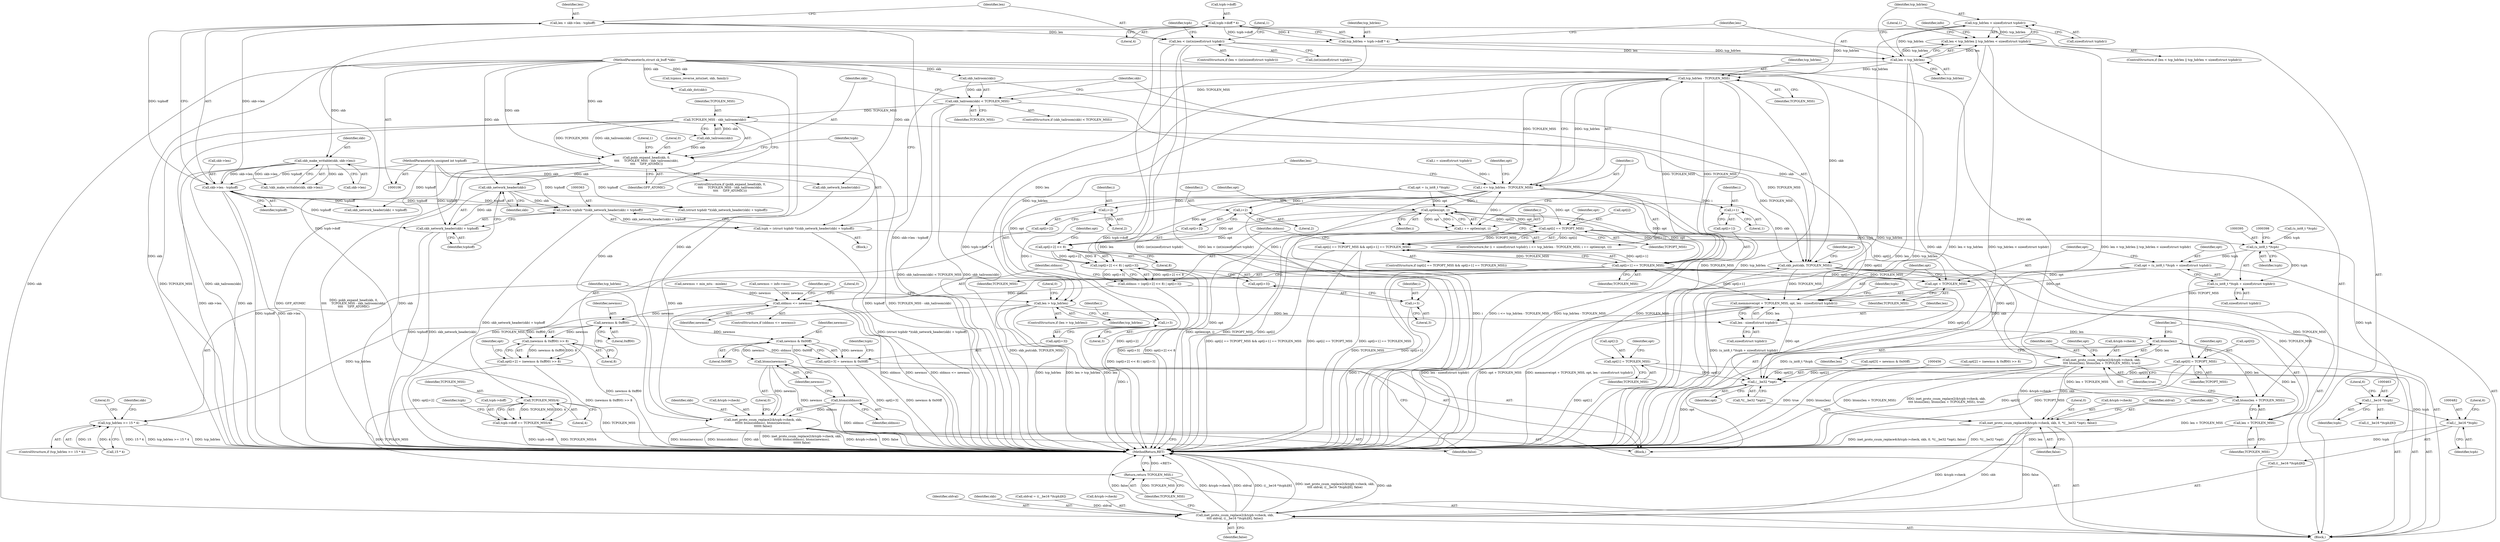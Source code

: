 digraph "0_linux_2638fd0f92d4397884fd991d8f4925cb3f081901@API" {
"1000181" [label="(Call,tcp_hdrlen < sizeof(struct tcphdr))"];
"1000178" [label="(Call,len < tcp_hdrlen)"];
"1000152" [label="(Call,len < (int)sizeof(struct tcphdr))"];
"1000144" [label="(Call,len = skb->len - tcphoff)"];
"1000146" [label="(Call,skb->len - tcphoff)"];
"1000136" [label="(Call,skb_make_writable(skb, skb->len))"];
"1000107" [label="(MethodParameterIn,struct sk_buff *skb)"];
"1000110" [label="(MethodParameterIn,unsigned int tcphoff)"];
"1000169" [label="(Call,tcp_hdrlen = tcph->doff * 4)"];
"1000171" [label="(Call,tcph->doff * 4)"];
"1000177" [label="(Call,len < tcp_hdrlen || tcp_hdrlen < sizeof(struct tcphdr))"];
"1000249" [label="(Call,tcp_hdrlen - TCPOLEN_MSS)"];
"1000247" [label="(Call,i <= tcp_hdrlen - TCPOLEN_MSS)"];
"1000254" [label="(Call,optlen(opt, i))"];
"1000252" [label="(Call,i += optlen(opt, i))"];
"1000260" [label="(Call,opt[i] == TCPOPT_MSS)"];
"1000259" [label="(Call,opt[i] == TCPOPT_MSS && opt[i+1] == TCPOLEN_MSS)"];
"1000399" [label="(Call,memmove(opt + TCPOLEN_MSS, opt, len - sizeof(struct tcphdr)))"];
"1000455" [label="(Call,(__be32 *)opt)"];
"1000400" [label="(Call,opt + TCPOLEN_MSS)"];
"1000421" [label="(Call,opt[0] = TCPOPT_MSS)"];
"1000265" [label="(Call,opt[i+1] == TCPOLEN_MSS)"];
"1000277" [label="(Call,opt[i+2] << 8)"];
"1000276" [label="(Call,(opt[i+2] << 8) | opt[i+3])"];
"1000274" [label="(Call,oldmss = (opt[i+2] << 8) | opt[i+3])"];
"1000290" [label="(Call,oldmss <= newmss)"];
"1000302" [label="(Call,newmss & 0xff00)"];
"1000301" [label="(Call,(newmss & 0xff00) >> 8)"];
"1000295" [label="(Call,opt[i+2] = (newmss & 0xff00) >> 8)"];
"1000312" [label="(Call,newmss & 0x00ff)"];
"1000306" [label="(Call,opt[i+3] = newmss & 0x00ff)"];
"1000323" [label="(Call,htons(newmss))"];
"1000315" [label="(Call,inet_proto_csum_replace2(&tcph->check, skb,\n\t\t\t\t\t\t htons(oldmss), htons(newmss),\n\t\t\t\t\t\t false))"];
"1000321" [label="(Call,htons(oldmss))"];
"1000268" [label="(Call,i+1)"];
"1000280" [label="(Call,i+2)"];
"1000286" [label="(Call,i+3)"];
"1000298" [label="(Call,i+2)"];
"1000309" [label="(Call,i+3)"];
"1000329" [label="(Call,len > tcp_hdrlen)"];
"1000335" [label="(Call,tcp_hdrlen >= 15 * 4)"];
"1000404" [label="(Call,len - sizeof(struct tcphdr))"];
"1000414" [label="(Call,htons(len))"];
"1000408" [label="(Call,inet_proto_csum_replace2(&tcph->check, skb,\n\t\t\t\t htons(len), htons(len + TCPOLEN_MSS), true))"];
"1000447" [label="(Call,inet_proto_csum_replace4(&tcph->check, skb, 0, *((__be32 *)opt), false))"];
"1000473" [label="(Call,inet_proto_csum_replace2(&tcph->check, skb,\n\t\t\t\t oldval, ((__be16 *)tcph)[6], false))"];
"1000416" [label="(Call,htons(len + TCPOLEN_MSS))"];
"1000417" [label="(Call,len + TCPOLEN_MSS)"];
"1000343" [label="(Call,skb_tailroom(skb) < TCPOLEN_MSS)"];
"1000352" [label="(Call,TCPOLEN_MSS - skb_tailroom(skb))"];
"1000349" [label="(Call,pskb_expand_head(skb, 0,\n\t\t\t\t     TCPOLEN_MSS - skb_tailroom(skb),\n\t\t\t\t     GFP_ATOMIC))"];
"1000365" [label="(Call,skb_network_header(skb))"];
"1000362" [label="(Call,(struct tcphdr *)(skb_network_header(skb) + tcphoff))"];
"1000360" [label="(Call,tcph = (struct tcphdr *)(skb_network_header(skb) + tcphoff))"];
"1000394" [label="(Call,(u_int8_t *)tcph)"];
"1000391" [label="(Call,opt = (u_int8_t *)tcph + sizeof(struct tcphdr))"];
"1000393" [label="(Call,(u_int8_t *)tcph + sizeof(struct tcphdr))"];
"1000462" [label="(Call,(__be16 *)tcph)"];
"1000481" [label="(Call,(__be16 *)tcph)"];
"1000364" [label="(Call,skb_network_header(skb) + tcphoff)"];
"1000368" [label="(Call,skb_put(skb, TCPOLEN_MSS))"];
"1000426" [label="(Call,opt[1] = TCPOLEN_MSS)"];
"1000470" [label="(Call,TCPOLEN_MSS/4)"];
"1000466" [label="(Call,tcph->doff += TCPOLEN_MSS/4)"];
"1000486" [label="(Return,return TCPOLEN_MSS;)"];
"1000249" [label="(Call,tcp_hdrlen - TCPOLEN_MSS)"];
"1000365" [label="(Call,skb_network_header(skb))"];
"1000265" [label="(Call,opt[i+1] == TCPOLEN_MSS)"];
"1000274" [label="(Call,oldmss = (opt[i+2] << 8) | opt[i+3])"];
"1000453" [label="(Literal,0)"];
"1000391" [label="(Call,opt = (u_int8_t *)tcph + sizeof(struct tcphdr))"];
"1000401" [label="(Identifier,opt)"];
"1000308" [label="(Identifier,opt)"];
"1000243" [label="(Call,i = sizeof(struct tcphdr))"];
"1000464" [label="(Identifier,tcph)"];
"1000288" [label="(Literal,3)"];
"1000298" [label="(Call,i+2)"];
"1000402" [label="(Identifier,TCPOLEN_MSS)"];
"1000286" [label="(Call,i+3)"];
"1000180" [label="(Identifier,tcp_hdrlen)"];
"1000295" [label="(Call,opt[i+2] = (newmss & 0xff00) >> 8)"];
"1000362" [label="(Call,(struct tcphdr *)(skb_network_header(skb) + tcphoff))"];
"1000191" [label="(Identifier,info)"];
"1000304" [label="(Literal,0xff00)"];
"1000254" [label="(Call,optlen(opt, i))"];
"1000487" [label="(Identifier,TCPOLEN_MSS)"];
"1000137" [label="(Identifier,skb)"];
"1000176" [label="(ControlStructure,if (len < tcp_hdrlen || tcp_hdrlen < sizeof(struct tcphdr)))"];
"1000187" [label="(Literal,1)"];
"1000345" [label="(Identifier,skb)"];
"1000485" [label="(Identifier,false)"];
"1000470" [label="(Call,TCPOLEN_MSS/4)"];
"1000175" [label="(Literal,4)"];
"1000352" [label="(Call,TCPOLEN_MSS - skb_tailroom(skb))"];
"1000313" [label="(Identifier,newmss)"];
"1000336" [label="(Identifier,tcp_hdrlen)"];
"1000415" [label="(Identifier,len)"];
"1000360" [label="(Call,tcph = (struct tcphdr *)(skb_network_header(skb) + tcphoff))"];
"1000403" [label="(Identifier,opt)"];
"1000271" [label="(Identifier,TCPOLEN_MSS)"];
"1000330" [label="(Identifier,len)"];
"1000154" [label="(Call,(int)sizeof(struct tcphdr))"];
"1000162" [label="(Identifier,tcph)"];
"1000309" [label="(Call,i+3)"];
"1000314" [label="(Literal,0x00ff)"];
"1000153" [label="(Identifier,len)"];
"1000290" [label="(Call,oldmss <= newmss)"];
"1000285" [label="(Identifier,opt)"];
"1000361" [label="(Identifier,tcph)"];
"1000433" [label="(Identifier,opt)"];
"1000226" [label="(Call,newmss = min_mtu - minlen)"];
"1000307" [label="(Call,opt[i+3])"];
"1000466" [label="(Call,tcph->doff += TCPOLEN_MSS/4)"];
"1000418" [label="(Identifier,len)"];
"1000479" [label="(Identifier,oldval)"];
"1000277" [label="(Call,opt[i+2] << 8)"];
"1000455" [label="(Call,(__be32 *)opt)"];
"1000454" [label="(Call,*((__be32 *)opt))"];
"1000182" [label="(Identifier,tcp_hdrlen)"];
"1000302" [label="(Call,newmss & 0xff00)"];
"1000179" [label="(Identifier,len)"];
"1000405" [label="(Identifier,len)"];
"1000359" [label="(Literal,1)"];
"1000421" [label="(Call,opt[0] = TCPOPT_MSS)"];
"1000461" [label="(Call,((__be16 *)tcph)[6])"];
"1000232" [label="(Call,newmss = info->mss)"];
"1000136" [label="(Call,skb_make_writable(skb, skb->len))"];
"1000478" [label="(Identifier,skb)"];
"1000297" [label="(Identifier,opt)"];
"1000356" [label="(Identifier,GFP_ATOMIC)"];
"1000144" [label="(Call,len = skb->len - tcphoff)"];
"1000266" [label="(Call,opt[i+1])"];
"1000275" [label="(Identifier,oldmss)"];
"1000212" [label="(Call,skb_dst(skb))"];
"1000354" [label="(Call,skb_tailroom(skb))"];
"1000256" [label="(Identifier,i)"];
"1000253" [label="(Identifier,i)"];
"1000311" [label="(Literal,3)"];
"1000178" [label="(Call,len < tcp_hdrlen)"];
"1000413" [label="(Identifier,skb)"];
"1000255" [label="(Identifier,opt)"];
"1000422" [label="(Call,opt[0])"];
"1000323" [label="(Call,htons(newmss))"];
"1000428" [label="(Identifier,opt)"];
"1000346" [label="(Identifier,TCPOLEN_MSS)"];
"1000147" [label="(Call,skb->len)"];
"1000322" [label="(Identifier,oldmss)"];
"1000483" [label="(Identifier,tcph)"];
"1000150" [label="(Identifier,tcphoff)"];
"1000459" [label="(Call,oldval = ((__be16 *)tcph)[6])"];
"1000370" [label="(Identifier,TCPOLEN_MSS)"];
"1000112" [label="(Block,)"];
"1000349" [label="(Call,pskb_expand_head(skb, 0,\n\t\t\t\t     TCPOLEN_MSS - skb_tailroom(skb),\n\t\t\t\t     GFP_ATOMIC))"];
"1000366" [label="(Identifier,skb)"];
"1000165" [label="(Call,skb_network_header(skb) + tcphoff)"];
"1000172" [label="(Call,tcph->doff)"];
"1000259" [label="(Call,opt[i] == TCPOPT_MSS && opt[i+1] == TCPOLEN_MSS)"];
"1000481" [label="(Call,(__be16 *)tcph)"];
"1000344" [label="(Call,skb_tailroom(skb))"];
"1000353" [label="(Identifier,TCPOLEN_MSS)"];
"1000280" [label="(Call,i+2)"];
"1000329" [label="(Call,len > tcp_hdrlen)"];
"1000351" [label="(Literal,0)"];
"1000393" [label="(Call,(u_int8_t *)tcph + sizeof(struct tcphdr))"];
"1000169" [label="(Call,tcp_hdrlen = tcph->doff * 4)"];
"1000160" [label="(Literal,1)"];
"1000430" [label="(Identifier,TCPOLEN_MSS)"];
"1000474" [label="(Call,&tcph->check)"];
"1000448" [label="(Call,&tcph->check)"];
"1000292" [label="(Identifier,newmss)"];
"1000488" [label="(MethodReturn,RET)"];
"1000417" [label="(Call,len + TCPOLEN_MSS)"];
"1000324" [label="(Identifier,newmss)"];
"1000268" [label="(Call,i+1)"];
"1000312" [label="(Call,newmss & 0x00ff)"];
"1000368" [label="(Call,skb_put(skb, TCPOLEN_MSS))"];
"1000486" [label="(Return,return TCPOLEN_MSS;)"];
"1000392" [label="(Identifier,opt)"];
"1000151" [label="(ControlStructure,if (len < (int)sizeof(struct tcphdr)))"];
"1000315" [label="(Call,inet_proto_csum_replace2(&tcph->check, skb,\n\t\t\t\t\t\t htons(oldmss), htons(newmss),\n\t\t\t\t\t\t false))"];
"1000237" [label="(Call,opt = (u_int8_t *)tcph)"];
"1000299" [label="(Identifier,i)"];
"1000264" [label="(Identifier,TCPOPT_MSS)"];
"1000110" [label="(MethodParameterIn,unsigned int tcphoff)"];
"1000425" [label="(Identifier,TCPOPT_MSS)"];
"1000166" [label="(Call,skb_network_header(skb))"];
"1000325" [label="(Identifier,false)"];
"1000270" [label="(Literal,1)"];
"1000426" [label="(Call,opt[1] = TCPOLEN_MSS)"];
"1000396" [label="(Identifier,tcph)"];
"1000276" [label="(Call,(opt[i+2] << 8) | opt[i+3])"];
"1000431" [label="(Call,opt[2] = (newmss & 0xff00) >> 8)"];
"1000300" [label="(Literal,2)"];
"1000328" [label="(ControlStructure,if (len > tcp_hdrlen))"];
"1000411" [label="(Identifier,tcph)"];
"1000408" [label="(Call,inet_proto_csum_replace2(&tcph->check, skb,\n\t\t\t\t htons(len), htons(len + TCPOLEN_MSS), true))"];
"1000342" [label="(ControlStructure,if (skb_tailroom(skb) < TCPOLEN_MSS))"];
"1000320" [label="(Identifier,skb)"];
"1000457" [label="(Identifier,opt)"];
"1000419" [label="(Identifier,TCPOLEN_MSS)"];
"1000406" [label="(Call,sizeof(struct tcphdr))"];
"1000272" [label="(Block,)"];
"1000294" [label="(Literal,0)"];
"1000400" [label="(Call,opt + TCPOLEN_MSS)"];
"1000335" [label="(Call,tcp_hdrlen >= 15 * 4)"];
"1000239" [label="(Call,(u_int8_t *)tcph)"];
"1000183" [label="(Call,sizeof(struct tcphdr))"];
"1000310" [label="(Identifier,i)"];
"1000348" [label="(ControlStructure,if (pskb_expand_head(skb, 0,\n\t\t\t\t     TCPOLEN_MSS - skb_tailroom(skb),\n\t\t\t\t     GFP_ATOMIC)))"];
"1000334" [label="(ControlStructure,if (tcp_hdrlen >= 15 * 4))"];
"1000107" [label="(MethodParameterIn,struct sk_buff *skb)"];
"1000364" [label="(Call,skb_network_header(skb) + tcphoff)"];
"1000203" [label="(Call,tcpmss_reverse_mtu(net, skb, family))"];
"1000177" [label="(Call,len < tcp_hdrlen || tcp_hdrlen < sizeof(struct tcphdr))"];
"1000252" [label="(Call,i += optlen(opt, i))"];
"1000296" [label="(Call,opt[i+2])"];
"1000316" [label="(Call,&tcph->check)"];
"1000423" [label="(Identifier,opt)"];
"1000171" [label="(Call,tcph->doff * 4)"];
"1000462" [label="(Call,(__be16 *)tcph)"];
"1000397" [label="(Call,sizeof(struct tcphdr))"];
"1000248" [label="(Identifier,i)"];
"1000460" [label="(Identifier,oldval)"];
"1000146" [label="(Call,skb->len - tcphoff)"];
"1000399" [label="(Call,memmove(opt + TCPOLEN_MSS, opt, len - sizeof(struct tcphdr)))"];
"1000305" [label="(Literal,8)"];
"1000327" [label="(Literal,0)"];
"1000420" [label="(Identifier,true)"];
"1000452" [label="(Identifier,skb)"];
"1000343" [label="(Call,skb_tailroom(skb) < TCPOLEN_MSS)"];
"1000471" [label="(Identifier,TCPOLEN_MSS)"];
"1000247" [label="(Call,i <= tcp_hdrlen - TCPOLEN_MSS)"];
"1000283" [label="(Literal,8)"];
"1000476" [label="(Identifier,tcph)"];
"1000138" [label="(Call,skb->len)"];
"1000394" [label="(Call,(u_int8_t *)tcph)"];
"1000145" [label="(Identifier,len)"];
"1000170" [label="(Identifier,tcp_hdrlen)"];
"1000267" [label="(Identifier,opt)"];
"1000163" [label="(Call,(struct tcphdr *)(skb_network_header(skb) + tcphoff))"];
"1000291" [label="(Identifier,oldmss)"];
"1000465" [label="(Literal,6)"];
"1000303" [label="(Identifier,newmss)"];
"1000242" [label="(ControlStructure,for (i = sizeof(struct tcphdr); i <= tcp_hdrlen - TCPOLEN_MSS; i += optlen(opt, i)))"];
"1000278" [label="(Call,opt[i+2])"];
"1000347" [label="(Block,)"];
"1000251" [label="(Identifier,TCPOLEN_MSS)"];
"1000333" [label="(Literal,0)"];
"1000447" [label="(Call,inet_proto_csum_replace4(&tcph->check, skb, 0, *((__be32 *)opt), false))"];
"1000369" [label="(Identifier,skb)"];
"1000284" [label="(Call,opt[i+3])"];
"1000258" [label="(ControlStructure,if (opt[i] == TCPOPT_MSS && opt[i+1] == TCPOLEN_MSS))"];
"1000440" [label="(Call,opt[3] = newmss & 0x00ff)"];
"1000135" [label="(Call,!skb_make_writable(skb, skb->len))"];
"1000480" [label="(Call,((__be16 *)tcph)[6])"];
"1000260" [label="(Call,opt[i] == TCPOPT_MSS)"];
"1000427" [label="(Call,opt[1])"];
"1000262" [label="(Identifier,opt)"];
"1000152" [label="(Call,len < (int)sizeof(struct tcphdr))"];
"1000301" [label="(Call,(newmss & 0xff00) >> 8)"];
"1000318" [label="(Identifier,tcph)"];
"1000281" [label="(Identifier,i)"];
"1000306" [label="(Call,opt[i+3] = newmss & 0x00ff)"];
"1000269" [label="(Identifier,i)"];
"1000367" [label="(Identifier,tcphoff)"];
"1000282" [label="(Literal,2)"];
"1000287" [label="(Identifier,i)"];
"1000350" [label="(Identifier,skb)"];
"1000467" [label="(Call,tcph->doff)"];
"1000289" [label="(ControlStructure,if (oldmss <= newmss))"];
"1000472" [label="(Literal,4)"];
"1000337" [label="(Call,15 * 4)"];
"1000414" [label="(Call,htons(len))"];
"1000181" [label="(Call,tcp_hdrlen < sizeof(struct tcphdr))"];
"1000261" [label="(Call,opt[i])"];
"1000404" [label="(Call,len - sizeof(struct tcphdr))"];
"1000321" [label="(Call,htons(oldmss))"];
"1000341" [label="(Literal,0)"];
"1000458" [label="(Identifier,false)"];
"1000250" [label="(Identifier,tcp_hdrlen)"];
"1000331" [label="(Identifier,tcp_hdrlen)"];
"1000484" [label="(Literal,6)"];
"1000473" [label="(Call,inet_proto_csum_replace2(&tcph->check, skb,\n\t\t\t\t oldval, ((__be16 *)tcph)[6], false))"];
"1000416" [label="(Call,htons(len + TCPOLEN_MSS))"];
"1000409" [label="(Call,&tcph->check)"];
"1000374" [label="(Identifier,par)"];
"1000181" -> "1000177"  [label="AST: "];
"1000181" -> "1000183"  [label="CFG: "];
"1000182" -> "1000181"  [label="AST: "];
"1000183" -> "1000181"  [label="AST: "];
"1000177" -> "1000181"  [label="CFG: "];
"1000181" -> "1000488"  [label="DDG: tcp_hdrlen"];
"1000181" -> "1000177"  [label="DDG: tcp_hdrlen"];
"1000178" -> "1000181"  [label="DDG: tcp_hdrlen"];
"1000181" -> "1000249"  [label="DDG: tcp_hdrlen"];
"1000178" -> "1000177"  [label="AST: "];
"1000178" -> "1000180"  [label="CFG: "];
"1000179" -> "1000178"  [label="AST: "];
"1000180" -> "1000178"  [label="AST: "];
"1000182" -> "1000178"  [label="CFG: "];
"1000177" -> "1000178"  [label="CFG: "];
"1000178" -> "1000488"  [label="DDG: len"];
"1000178" -> "1000488"  [label="DDG: tcp_hdrlen"];
"1000178" -> "1000177"  [label="DDG: len"];
"1000178" -> "1000177"  [label="DDG: tcp_hdrlen"];
"1000152" -> "1000178"  [label="DDG: len"];
"1000169" -> "1000178"  [label="DDG: tcp_hdrlen"];
"1000178" -> "1000249"  [label="DDG: tcp_hdrlen"];
"1000178" -> "1000329"  [label="DDG: len"];
"1000152" -> "1000151"  [label="AST: "];
"1000152" -> "1000154"  [label="CFG: "];
"1000153" -> "1000152"  [label="AST: "];
"1000154" -> "1000152"  [label="AST: "];
"1000160" -> "1000152"  [label="CFG: "];
"1000162" -> "1000152"  [label="CFG: "];
"1000152" -> "1000488"  [label="DDG: len < (int)sizeof(struct tcphdr)"];
"1000152" -> "1000488"  [label="DDG: len"];
"1000152" -> "1000488"  [label="DDG: (int)sizeof(struct tcphdr)"];
"1000144" -> "1000152"  [label="DDG: len"];
"1000144" -> "1000112"  [label="AST: "];
"1000144" -> "1000146"  [label="CFG: "];
"1000145" -> "1000144"  [label="AST: "];
"1000146" -> "1000144"  [label="AST: "];
"1000153" -> "1000144"  [label="CFG: "];
"1000144" -> "1000488"  [label="DDG: skb->len - tcphoff"];
"1000146" -> "1000144"  [label="DDG: skb->len"];
"1000146" -> "1000144"  [label="DDG: tcphoff"];
"1000146" -> "1000150"  [label="CFG: "];
"1000147" -> "1000146"  [label="AST: "];
"1000150" -> "1000146"  [label="AST: "];
"1000146" -> "1000488"  [label="DDG: tcphoff"];
"1000146" -> "1000488"  [label="DDG: skb->len"];
"1000136" -> "1000146"  [label="DDG: skb->len"];
"1000110" -> "1000146"  [label="DDG: tcphoff"];
"1000146" -> "1000163"  [label="DDG: tcphoff"];
"1000146" -> "1000165"  [label="DDG: tcphoff"];
"1000146" -> "1000362"  [label="DDG: tcphoff"];
"1000146" -> "1000364"  [label="DDG: tcphoff"];
"1000136" -> "1000135"  [label="AST: "];
"1000136" -> "1000138"  [label="CFG: "];
"1000137" -> "1000136"  [label="AST: "];
"1000138" -> "1000136"  [label="AST: "];
"1000135" -> "1000136"  [label="CFG: "];
"1000136" -> "1000488"  [label="DDG: skb->len"];
"1000136" -> "1000488"  [label="DDG: skb"];
"1000136" -> "1000135"  [label="DDG: skb"];
"1000136" -> "1000135"  [label="DDG: skb->len"];
"1000107" -> "1000136"  [label="DDG: skb"];
"1000136" -> "1000166"  [label="DDG: skb"];
"1000107" -> "1000106"  [label="AST: "];
"1000107" -> "1000488"  [label="DDG: skb"];
"1000107" -> "1000166"  [label="DDG: skb"];
"1000107" -> "1000203"  [label="DDG: skb"];
"1000107" -> "1000212"  [label="DDG: skb"];
"1000107" -> "1000315"  [label="DDG: skb"];
"1000107" -> "1000344"  [label="DDG: skb"];
"1000107" -> "1000349"  [label="DDG: skb"];
"1000107" -> "1000354"  [label="DDG: skb"];
"1000107" -> "1000365"  [label="DDG: skb"];
"1000107" -> "1000368"  [label="DDG: skb"];
"1000107" -> "1000408"  [label="DDG: skb"];
"1000107" -> "1000447"  [label="DDG: skb"];
"1000107" -> "1000473"  [label="DDG: skb"];
"1000110" -> "1000106"  [label="AST: "];
"1000110" -> "1000488"  [label="DDG: tcphoff"];
"1000110" -> "1000163"  [label="DDG: tcphoff"];
"1000110" -> "1000165"  [label="DDG: tcphoff"];
"1000110" -> "1000362"  [label="DDG: tcphoff"];
"1000110" -> "1000364"  [label="DDG: tcphoff"];
"1000169" -> "1000112"  [label="AST: "];
"1000169" -> "1000171"  [label="CFG: "];
"1000170" -> "1000169"  [label="AST: "];
"1000171" -> "1000169"  [label="AST: "];
"1000179" -> "1000169"  [label="CFG: "];
"1000169" -> "1000488"  [label="DDG: tcph->doff * 4"];
"1000171" -> "1000169"  [label="DDG: tcph->doff"];
"1000171" -> "1000169"  [label="DDG: 4"];
"1000171" -> "1000175"  [label="CFG: "];
"1000172" -> "1000171"  [label="AST: "];
"1000175" -> "1000171"  [label="AST: "];
"1000171" -> "1000488"  [label="DDG: tcph->doff"];
"1000171" -> "1000466"  [label="DDG: tcph->doff"];
"1000177" -> "1000176"  [label="AST: "];
"1000187" -> "1000177"  [label="CFG: "];
"1000191" -> "1000177"  [label="CFG: "];
"1000177" -> "1000488"  [label="DDG: len < tcp_hdrlen"];
"1000177" -> "1000488"  [label="DDG: tcp_hdrlen < sizeof(struct tcphdr)"];
"1000177" -> "1000488"  [label="DDG: len < tcp_hdrlen || tcp_hdrlen < sizeof(struct tcphdr)"];
"1000249" -> "1000247"  [label="AST: "];
"1000249" -> "1000251"  [label="CFG: "];
"1000250" -> "1000249"  [label="AST: "];
"1000251" -> "1000249"  [label="AST: "];
"1000247" -> "1000249"  [label="CFG: "];
"1000249" -> "1000488"  [label="DDG: TCPOLEN_MSS"];
"1000249" -> "1000488"  [label="DDG: tcp_hdrlen"];
"1000249" -> "1000247"  [label="DDG: tcp_hdrlen"];
"1000249" -> "1000247"  [label="DDG: TCPOLEN_MSS"];
"1000265" -> "1000249"  [label="DDG: TCPOLEN_MSS"];
"1000249" -> "1000265"  [label="DDG: TCPOLEN_MSS"];
"1000249" -> "1000329"  [label="DDG: tcp_hdrlen"];
"1000249" -> "1000343"  [label="DDG: TCPOLEN_MSS"];
"1000247" -> "1000242"  [label="AST: "];
"1000248" -> "1000247"  [label="AST: "];
"1000262" -> "1000247"  [label="CFG: "];
"1000330" -> "1000247"  [label="CFG: "];
"1000247" -> "1000488"  [label="DDG: i"];
"1000247" -> "1000488"  [label="DDG: i <= tcp_hdrlen - TCPOLEN_MSS"];
"1000247" -> "1000488"  [label="DDG: tcp_hdrlen - TCPOLEN_MSS"];
"1000252" -> "1000247"  [label="DDG: i"];
"1000243" -> "1000247"  [label="DDG: i"];
"1000247" -> "1000254"  [label="DDG: i"];
"1000247" -> "1000268"  [label="DDG: i"];
"1000247" -> "1000280"  [label="DDG: i"];
"1000247" -> "1000286"  [label="DDG: i"];
"1000247" -> "1000298"  [label="DDG: i"];
"1000247" -> "1000309"  [label="DDG: i"];
"1000254" -> "1000252"  [label="AST: "];
"1000254" -> "1000256"  [label="CFG: "];
"1000255" -> "1000254"  [label="AST: "];
"1000256" -> "1000254"  [label="AST: "];
"1000252" -> "1000254"  [label="CFG: "];
"1000254" -> "1000488"  [label="DDG: opt"];
"1000254" -> "1000252"  [label="DDG: opt"];
"1000254" -> "1000252"  [label="DDG: i"];
"1000237" -> "1000254"  [label="DDG: opt"];
"1000265" -> "1000254"  [label="DDG: opt[i+1]"];
"1000260" -> "1000254"  [label="DDG: opt[i]"];
"1000254" -> "1000260"  [label="DDG: opt"];
"1000254" -> "1000265"  [label="DDG: opt"];
"1000254" -> "1000277"  [label="DDG: opt"];
"1000254" -> "1000276"  [label="DDG: opt"];
"1000252" -> "1000242"  [label="AST: "];
"1000253" -> "1000252"  [label="AST: "];
"1000248" -> "1000252"  [label="CFG: "];
"1000252" -> "1000488"  [label="DDG: optlen(opt, i)"];
"1000260" -> "1000259"  [label="AST: "];
"1000260" -> "1000264"  [label="CFG: "];
"1000261" -> "1000260"  [label="AST: "];
"1000264" -> "1000260"  [label="AST: "];
"1000267" -> "1000260"  [label="CFG: "];
"1000259" -> "1000260"  [label="CFG: "];
"1000260" -> "1000488"  [label="DDG: TCPOPT_MSS"];
"1000260" -> "1000488"  [label="DDG: opt[i]"];
"1000260" -> "1000259"  [label="DDG: opt[i]"];
"1000260" -> "1000259"  [label="DDG: TCPOPT_MSS"];
"1000237" -> "1000260"  [label="DDG: opt"];
"1000260" -> "1000399"  [label="DDG: opt[i]"];
"1000260" -> "1000400"  [label="DDG: opt[i]"];
"1000260" -> "1000421"  [label="DDG: TCPOPT_MSS"];
"1000260" -> "1000455"  [label="DDG: opt[i]"];
"1000259" -> "1000258"  [label="AST: "];
"1000259" -> "1000265"  [label="CFG: "];
"1000265" -> "1000259"  [label="AST: "];
"1000275" -> "1000259"  [label="CFG: "];
"1000253" -> "1000259"  [label="CFG: "];
"1000259" -> "1000488"  [label="DDG: opt[i] == TCPOPT_MSS && opt[i+1] == TCPOLEN_MSS"];
"1000259" -> "1000488"  [label="DDG: opt[i] == TCPOPT_MSS"];
"1000259" -> "1000488"  [label="DDG: opt[i+1] == TCPOLEN_MSS"];
"1000265" -> "1000259"  [label="DDG: opt[i+1]"];
"1000265" -> "1000259"  [label="DDG: TCPOLEN_MSS"];
"1000399" -> "1000112"  [label="AST: "];
"1000399" -> "1000404"  [label="CFG: "];
"1000400" -> "1000399"  [label="AST: "];
"1000403" -> "1000399"  [label="AST: "];
"1000404" -> "1000399"  [label="AST: "];
"1000411" -> "1000399"  [label="CFG: "];
"1000399" -> "1000488"  [label="DDG: len - sizeof(struct tcphdr)"];
"1000399" -> "1000488"  [label="DDG: opt + TCPOLEN_MSS"];
"1000399" -> "1000488"  [label="DDG: memmove(opt + TCPOLEN_MSS, opt, len - sizeof(struct tcphdr))"];
"1000391" -> "1000399"  [label="DDG: opt"];
"1000265" -> "1000399"  [label="DDG: opt[i+1]"];
"1000368" -> "1000399"  [label="DDG: TCPOLEN_MSS"];
"1000404" -> "1000399"  [label="DDG: len"];
"1000399" -> "1000455"  [label="DDG: opt"];
"1000455" -> "1000454"  [label="AST: "];
"1000455" -> "1000457"  [label="CFG: "];
"1000456" -> "1000455"  [label="AST: "];
"1000457" -> "1000455"  [label="AST: "];
"1000454" -> "1000455"  [label="CFG: "];
"1000455" -> "1000488"  [label="DDG: opt"];
"1000426" -> "1000455"  [label="DDG: opt[1]"];
"1000421" -> "1000455"  [label="DDG: opt[0]"];
"1000440" -> "1000455"  [label="DDG: opt[3]"];
"1000431" -> "1000455"  [label="DDG: opt[2]"];
"1000265" -> "1000455"  [label="DDG: opt[i+1]"];
"1000400" -> "1000402"  [label="CFG: "];
"1000401" -> "1000400"  [label="AST: "];
"1000402" -> "1000400"  [label="AST: "];
"1000403" -> "1000400"  [label="CFG: "];
"1000391" -> "1000400"  [label="DDG: opt"];
"1000265" -> "1000400"  [label="DDG: opt[i+1]"];
"1000368" -> "1000400"  [label="DDG: TCPOLEN_MSS"];
"1000421" -> "1000112"  [label="AST: "];
"1000421" -> "1000425"  [label="CFG: "];
"1000422" -> "1000421"  [label="AST: "];
"1000425" -> "1000421"  [label="AST: "];
"1000428" -> "1000421"  [label="CFG: "];
"1000421" -> "1000488"  [label="DDG: opt[0]"];
"1000421" -> "1000488"  [label="DDG: TCPOPT_MSS"];
"1000265" -> "1000271"  [label="CFG: "];
"1000266" -> "1000265"  [label="AST: "];
"1000271" -> "1000265"  [label="AST: "];
"1000265" -> "1000488"  [label="DDG: opt[i+1]"];
"1000265" -> "1000488"  [label="DDG: TCPOLEN_MSS"];
"1000237" -> "1000265"  [label="DDG: opt"];
"1000277" -> "1000276"  [label="AST: "];
"1000277" -> "1000283"  [label="CFG: "];
"1000278" -> "1000277"  [label="AST: "];
"1000283" -> "1000277"  [label="AST: "];
"1000285" -> "1000277"  [label="CFG: "];
"1000277" -> "1000488"  [label="DDG: opt[i+2]"];
"1000277" -> "1000276"  [label="DDG: opt[i+2]"];
"1000277" -> "1000276"  [label="DDG: 8"];
"1000237" -> "1000277"  [label="DDG: opt"];
"1000276" -> "1000274"  [label="AST: "];
"1000276" -> "1000284"  [label="CFG: "];
"1000284" -> "1000276"  [label="AST: "];
"1000274" -> "1000276"  [label="CFG: "];
"1000276" -> "1000488"  [label="DDG: opt[i+3]"];
"1000276" -> "1000488"  [label="DDG: opt[i+2] << 8"];
"1000276" -> "1000274"  [label="DDG: opt[i+2] << 8"];
"1000276" -> "1000274"  [label="DDG: opt[i+3]"];
"1000237" -> "1000276"  [label="DDG: opt"];
"1000274" -> "1000272"  [label="AST: "];
"1000275" -> "1000274"  [label="AST: "];
"1000291" -> "1000274"  [label="CFG: "];
"1000274" -> "1000488"  [label="DDG: (opt[i+2] << 8) | opt[i+3]"];
"1000274" -> "1000290"  [label="DDG: oldmss"];
"1000290" -> "1000289"  [label="AST: "];
"1000290" -> "1000292"  [label="CFG: "];
"1000291" -> "1000290"  [label="AST: "];
"1000292" -> "1000290"  [label="AST: "];
"1000294" -> "1000290"  [label="CFG: "];
"1000297" -> "1000290"  [label="CFG: "];
"1000290" -> "1000488"  [label="DDG: oldmss"];
"1000290" -> "1000488"  [label="DDG: newmss"];
"1000290" -> "1000488"  [label="DDG: oldmss <= newmss"];
"1000226" -> "1000290"  [label="DDG: newmss"];
"1000232" -> "1000290"  [label="DDG: newmss"];
"1000290" -> "1000302"  [label="DDG: newmss"];
"1000290" -> "1000321"  [label="DDG: oldmss"];
"1000302" -> "1000301"  [label="AST: "];
"1000302" -> "1000304"  [label="CFG: "];
"1000303" -> "1000302"  [label="AST: "];
"1000304" -> "1000302"  [label="AST: "];
"1000305" -> "1000302"  [label="CFG: "];
"1000302" -> "1000301"  [label="DDG: newmss"];
"1000302" -> "1000301"  [label="DDG: 0xff00"];
"1000302" -> "1000312"  [label="DDG: newmss"];
"1000301" -> "1000295"  [label="AST: "];
"1000301" -> "1000305"  [label="CFG: "];
"1000305" -> "1000301"  [label="AST: "];
"1000295" -> "1000301"  [label="CFG: "];
"1000301" -> "1000488"  [label="DDG: newmss & 0xff00"];
"1000301" -> "1000295"  [label="DDG: newmss & 0xff00"];
"1000301" -> "1000295"  [label="DDG: 8"];
"1000295" -> "1000272"  [label="AST: "];
"1000296" -> "1000295"  [label="AST: "];
"1000308" -> "1000295"  [label="CFG: "];
"1000295" -> "1000488"  [label="DDG: opt[i+2]"];
"1000295" -> "1000488"  [label="DDG: (newmss & 0xff00) >> 8"];
"1000312" -> "1000306"  [label="AST: "];
"1000312" -> "1000314"  [label="CFG: "];
"1000313" -> "1000312"  [label="AST: "];
"1000314" -> "1000312"  [label="AST: "];
"1000306" -> "1000312"  [label="CFG: "];
"1000312" -> "1000306"  [label="DDG: newmss"];
"1000312" -> "1000306"  [label="DDG: 0x00ff"];
"1000312" -> "1000323"  [label="DDG: newmss"];
"1000306" -> "1000272"  [label="AST: "];
"1000307" -> "1000306"  [label="AST: "];
"1000318" -> "1000306"  [label="CFG: "];
"1000306" -> "1000488"  [label="DDG: newmss & 0x00ff"];
"1000306" -> "1000488"  [label="DDG: opt[i+3]"];
"1000323" -> "1000315"  [label="AST: "];
"1000323" -> "1000324"  [label="CFG: "];
"1000324" -> "1000323"  [label="AST: "];
"1000325" -> "1000323"  [label="CFG: "];
"1000323" -> "1000488"  [label="DDG: newmss"];
"1000323" -> "1000315"  [label="DDG: newmss"];
"1000315" -> "1000272"  [label="AST: "];
"1000315" -> "1000325"  [label="CFG: "];
"1000316" -> "1000315"  [label="AST: "];
"1000320" -> "1000315"  [label="AST: "];
"1000321" -> "1000315"  [label="AST: "];
"1000325" -> "1000315"  [label="AST: "];
"1000327" -> "1000315"  [label="CFG: "];
"1000315" -> "1000488"  [label="DDG: inet_proto_csum_replace2(&tcph->check, skb,\n\t\t\t\t\t\t htons(oldmss), htons(newmss),\n\t\t\t\t\t\t false)"];
"1000315" -> "1000488"  [label="DDG: &tcph->check"];
"1000315" -> "1000488"  [label="DDG: false"];
"1000315" -> "1000488"  [label="DDG: htons(newmss)"];
"1000315" -> "1000488"  [label="DDG: htons(oldmss)"];
"1000315" -> "1000488"  [label="DDG: skb"];
"1000166" -> "1000315"  [label="DDG: skb"];
"1000212" -> "1000315"  [label="DDG: skb"];
"1000321" -> "1000315"  [label="DDG: oldmss"];
"1000321" -> "1000322"  [label="CFG: "];
"1000322" -> "1000321"  [label="AST: "];
"1000324" -> "1000321"  [label="CFG: "];
"1000321" -> "1000488"  [label="DDG: oldmss"];
"1000268" -> "1000266"  [label="AST: "];
"1000268" -> "1000270"  [label="CFG: "];
"1000269" -> "1000268"  [label="AST: "];
"1000270" -> "1000268"  [label="AST: "];
"1000266" -> "1000268"  [label="CFG: "];
"1000280" -> "1000278"  [label="AST: "];
"1000280" -> "1000282"  [label="CFG: "];
"1000281" -> "1000280"  [label="AST: "];
"1000282" -> "1000280"  [label="AST: "];
"1000278" -> "1000280"  [label="CFG: "];
"1000286" -> "1000284"  [label="AST: "];
"1000286" -> "1000288"  [label="CFG: "];
"1000287" -> "1000286"  [label="AST: "];
"1000288" -> "1000286"  [label="AST: "];
"1000284" -> "1000286"  [label="CFG: "];
"1000286" -> "1000488"  [label="DDG: i"];
"1000298" -> "1000296"  [label="AST: "];
"1000298" -> "1000300"  [label="CFG: "];
"1000299" -> "1000298"  [label="AST: "];
"1000300" -> "1000298"  [label="AST: "];
"1000296" -> "1000298"  [label="CFG: "];
"1000309" -> "1000307"  [label="AST: "];
"1000309" -> "1000311"  [label="CFG: "];
"1000310" -> "1000309"  [label="AST: "];
"1000311" -> "1000309"  [label="AST: "];
"1000307" -> "1000309"  [label="CFG: "];
"1000309" -> "1000488"  [label="DDG: i"];
"1000329" -> "1000328"  [label="AST: "];
"1000329" -> "1000331"  [label="CFG: "];
"1000330" -> "1000329"  [label="AST: "];
"1000331" -> "1000329"  [label="AST: "];
"1000333" -> "1000329"  [label="CFG: "];
"1000336" -> "1000329"  [label="CFG: "];
"1000329" -> "1000488"  [label="DDG: tcp_hdrlen"];
"1000329" -> "1000488"  [label="DDG: len > tcp_hdrlen"];
"1000329" -> "1000488"  [label="DDG: len"];
"1000329" -> "1000335"  [label="DDG: tcp_hdrlen"];
"1000329" -> "1000404"  [label="DDG: len"];
"1000335" -> "1000334"  [label="AST: "];
"1000335" -> "1000337"  [label="CFG: "];
"1000336" -> "1000335"  [label="AST: "];
"1000337" -> "1000335"  [label="AST: "];
"1000341" -> "1000335"  [label="CFG: "];
"1000345" -> "1000335"  [label="CFG: "];
"1000335" -> "1000488"  [label="DDG: tcp_hdrlen"];
"1000335" -> "1000488"  [label="DDG: 15 * 4"];
"1000335" -> "1000488"  [label="DDG: tcp_hdrlen >= 15 * 4"];
"1000337" -> "1000335"  [label="DDG: 15"];
"1000337" -> "1000335"  [label="DDG: 4"];
"1000404" -> "1000406"  [label="CFG: "];
"1000405" -> "1000404"  [label="AST: "];
"1000406" -> "1000404"  [label="AST: "];
"1000404" -> "1000414"  [label="DDG: len"];
"1000414" -> "1000408"  [label="AST: "];
"1000414" -> "1000415"  [label="CFG: "];
"1000415" -> "1000414"  [label="AST: "];
"1000418" -> "1000414"  [label="CFG: "];
"1000414" -> "1000408"  [label="DDG: len"];
"1000414" -> "1000416"  [label="DDG: len"];
"1000414" -> "1000417"  [label="DDG: len"];
"1000408" -> "1000112"  [label="AST: "];
"1000408" -> "1000420"  [label="CFG: "];
"1000409" -> "1000408"  [label="AST: "];
"1000413" -> "1000408"  [label="AST: "];
"1000416" -> "1000408"  [label="AST: "];
"1000420" -> "1000408"  [label="AST: "];
"1000423" -> "1000408"  [label="CFG: "];
"1000408" -> "1000488"  [label="DDG: inet_proto_csum_replace2(&tcph->check, skb,\n\t\t\t\t htons(len), htons(len + TCPOLEN_MSS), true)"];
"1000408" -> "1000488"  [label="DDG: true"];
"1000408" -> "1000488"  [label="DDG: htons(len)"];
"1000408" -> "1000488"  [label="DDG: htons(len + TCPOLEN_MSS)"];
"1000368" -> "1000408"  [label="DDG: skb"];
"1000416" -> "1000408"  [label="DDG: len + TCPOLEN_MSS"];
"1000408" -> "1000447"  [label="DDG: &tcph->check"];
"1000408" -> "1000447"  [label="DDG: skb"];
"1000447" -> "1000112"  [label="AST: "];
"1000447" -> "1000458"  [label="CFG: "];
"1000448" -> "1000447"  [label="AST: "];
"1000452" -> "1000447"  [label="AST: "];
"1000453" -> "1000447"  [label="AST: "];
"1000454" -> "1000447"  [label="AST: "];
"1000458" -> "1000447"  [label="AST: "];
"1000460" -> "1000447"  [label="CFG: "];
"1000447" -> "1000488"  [label="DDG: inet_proto_csum_replace4(&tcph->check, skb, 0, *((__be32 *)opt), false)"];
"1000447" -> "1000488"  [label="DDG: *((__be32 *)opt)"];
"1000447" -> "1000473"  [label="DDG: &tcph->check"];
"1000447" -> "1000473"  [label="DDG: skb"];
"1000447" -> "1000473"  [label="DDG: false"];
"1000473" -> "1000112"  [label="AST: "];
"1000473" -> "1000485"  [label="CFG: "];
"1000474" -> "1000473"  [label="AST: "];
"1000478" -> "1000473"  [label="AST: "];
"1000479" -> "1000473"  [label="AST: "];
"1000480" -> "1000473"  [label="AST: "];
"1000485" -> "1000473"  [label="AST: "];
"1000487" -> "1000473"  [label="CFG: "];
"1000473" -> "1000488"  [label="DDG: &tcph->check"];
"1000473" -> "1000488"  [label="DDG: oldval"];
"1000473" -> "1000488"  [label="DDG: ((__be16 *)tcph)[6]"];
"1000473" -> "1000488"  [label="DDG: inet_proto_csum_replace2(&tcph->check, skb,\n\t\t\t\t oldval, ((__be16 *)tcph)[6], false)"];
"1000473" -> "1000488"  [label="DDG: skb"];
"1000473" -> "1000488"  [label="DDG: false"];
"1000459" -> "1000473"  [label="DDG: oldval"];
"1000416" -> "1000417"  [label="CFG: "];
"1000417" -> "1000416"  [label="AST: "];
"1000420" -> "1000416"  [label="CFG: "];
"1000416" -> "1000488"  [label="DDG: len + TCPOLEN_MSS"];
"1000368" -> "1000416"  [label="DDG: TCPOLEN_MSS"];
"1000417" -> "1000419"  [label="CFG: "];
"1000418" -> "1000417"  [label="AST: "];
"1000419" -> "1000417"  [label="AST: "];
"1000417" -> "1000488"  [label="DDG: len"];
"1000368" -> "1000417"  [label="DDG: TCPOLEN_MSS"];
"1000343" -> "1000342"  [label="AST: "];
"1000343" -> "1000346"  [label="CFG: "];
"1000344" -> "1000343"  [label="AST: "];
"1000346" -> "1000343"  [label="AST: "];
"1000350" -> "1000343"  [label="CFG: "];
"1000369" -> "1000343"  [label="CFG: "];
"1000343" -> "1000488"  [label="DDG: skb_tailroom(skb)"];
"1000343" -> "1000488"  [label="DDG: skb_tailroom(skb) < TCPOLEN_MSS"];
"1000344" -> "1000343"  [label="DDG: skb"];
"1000343" -> "1000352"  [label="DDG: TCPOLEN_MSS"];
"1000343" -> "1000368"  [label="DDG: TCPOLEN_MSS"];
"1000352" -> "1000349"  [label="AST: "];
"1000352" -> "1000354"  [label="CFG: "];
"1000353" -> "1000352"  [label="AST: "];
"1000354" -> "1000352"  [label="AST: "];
"1000356" -> "1000352"  [label="CFG: "];
"1000352" -> "1000488"  [label="DDG: TCPOLEN_MSS"];
"1000352" -> "1000488"  [label="DDG: skb_tailroom(skb)"];
"1000352" -> "1000349"  [label="DDG: TCPOLEN_MSS"];
"1000352" -> "1000349"  [label="DDG: skb_tailroom(skb)"];
"1000354" -> "1000352"  [label="DDG: skb"];
"1000352" -> "1000368"  [label="DDG: TCPOLEN_MSS"];
"1000349" -> "1000348"  [label="AST: "];
"1000349" -> "1000356"  [label="CFG: "];
"1000350" -> "1000349"  [label="AST: "];
"1000351" -> "1000349"  [label="AST: "];
"1000356" -> "1000349"  [label="AST: "];
"1000359" -> "1000349"  [label="CFG: "];
"1000361" -> "1000349"  [label="CFG: "];
"1000349" -> "1000488"  [label="DDG: GFP_ATOMIC"];
"1000349" -> "1000488"  [label="DDG: pskb_expand_head(skb, 0,\n\t\t\t\t     TCPOLEN_MSS - skb_tailroom(skb),\n\t\t\t\t     GFP_ATOMIC)"];
"1000349" -> "1000488"  [label="DDG: skb"];
"1000349" -> "1000488"  [label="DDG: TCPOLEN_MSS - skb_tailroom(skb)"];
"1000354" -> "1000349"  [label="DDG: skb"];
"1000349" -> "1000365"  [label="DDG: skb"];
"1000365" -> "1000364"  [label="AST: "];
"1000365" -> "1000366"  [label="CFG: "];
"1000366" -> "1000365"  [label="AST: "];
"1000367" -> "1000365"  [label="CFG: "];
"1000365" -> "1000362"  [label="DDG: skb"];
"1000365" -> "1000364"  [label="DDG: skb"];
"1000365" -> "1000368"  [label="DDG: skb"];
"1000362" -> "1000360"  [label="AST: "];
"1000362" -> "1000364"  [label="CFG: "];
"1000363" -> "1000362"  [label="AST: "];
"1000364" -> "1000362"  [label="AST: "];
"1000360" -> "1000362"  [label="CFG: "];
"1000362" -> "1000488"  [label="DDG: skb_network_header(skb) + tcphoff"];
"1000362" -> "1000360"  [label="DDG: skb_network_header(skb) + tcphoff"];
"1000360" -> "1000347"  [label="AST: "];
"1000361" -> "1000360"  [label="AST: "];
"1000369" -> "1000360"  [label="CFG: "];
"1000360" -> "1000488"  [label="DDG: (struct tcphdr *)(skb_network_header(skb) + tcphoff)"];
"1000360" -> "1000394"  [label="DDG: tcph"];
"1000394" -> "1000393"  [label="AST: "];
"1000394" -> "1000396"  [label="CFG: "];
"1000395" -> "1000394"  [label="AST: "];
"1000396" -> "1000394"  [label="AST: "];
"1000398" -> "1000394"  [label="CFG: "];
"1000394" -> "1000391"  [label="DDG: tcph"];
"1000394" -> "1000393"  [label="DDG: tcph"];
"1000239" -> "1000394"  [label="DDG: tcph"];
"1000394" -> "1000462"  [label="DDG: tcph"];
"1000391" -> "1000112"  [label="AST: "];
"1000391" -> "1000393"  [label="CFG: "];
"1000392" -> "1000391"  [label="AST: "];
"1000393" -> "1000391"  [label="AST: "];
"1000401" -> "1000391"  [label="CFG: "];
"1000391" -> "1000488"  [label="DDG: (u_int8_t *)tcph + sizeof(struct tcphdr)"];
"1000393" -> "1000397"  [label="CFG: "];
"1000397" -> "1000393"  [label="AST: "];
"1000393" -> "1000488"  [label="DDG: (u_int8_t *)tcph"];
"1000462" -> "1000461"  [label="AST: "];
"1000462" -> "1000464"  [label="CFG: "];
"1000463" -> "1000462"  [label="AST: "];
"1000464" -> "1000462"  [label="AST: "];
"1000465" -> "1000462"  [label="CFG: "];
"1000462" -> "1000481"  [label="DDG: tcph"];
"1000481" -> "1000480"  [label="AST: "];
"1000481" -> "1000483"  [label="CFG: "];
"1000482" -> "1000481"  [label="AST: "];
"1000483" -> "1000481"  [label="AST: "];
"1000484" -> "1000481"  [label="CFG: "];
"1000481" -> "1000488"  [label="DDG: tcph"];
"1000364" -> "1000367"  [label="CFG: "];
"1000367" -> "1000364"  [label="AST: "];
"1000364" -> "1000488"  [label="DDG: skb_network_header(skb)"];
"1000364" -> "1000488"  [label="DDG: tcphoff"];
"1000368" -> "1000112"  [label="AST: "];
"1000368" -> "1000370"  [label="CFG: "];
"1000369" -> "1000368"  [label="AST: "];
"1000370" -> "1000368"  [label="AST: "];
"1000374" -> "1000368"  [label="CFG: "];
"1000368" -> "1000488"  [label="DDG: skb_put(skb, TCPOLEN_MSS)"];
"1000344" -> "1000368"  [label="DDG: skb"];
"1000368" -> "1000426"  [label="DDG: TCPOLEN_MSS"];
"1000368" -> "1000470"  [label="DDG: TCPOLEN_MSS"];
"1000426" -> "1000112"  [label="AST: "];
"1000426" -> "1000430"  [label="CFG: "];
"1000427" -> "1000426"  [label="AST: "];
"1000430" -> "1000426"  [label="AST: "];
"1000433" -> "1000426"  [label="CFG: "];
"1000426" -> "1000488"  [label="DDG: opt[1]"];
"1000470" -> "1000466"  [label="AST: "];
"1000470" -> "1000472"  [label="CFG: "];
"1000471" -> "1000470"  [label="AST: "];
"1000472" -> "1000470"  [label="AST: "];
"1000466" -> "1000470"  [label="CFG: "];
"1000470" -> "1000488"  [label="DDG: TCPOLEN_MSS"];
"1000470" -> "1000466"  [label="DDG: TCPOLEN_MSS"];
"1000470" -> "1000466"  [label="DDG: 4"];
"1000470" -> "1000486"  [label="DDG: TCPOLEN_MSS"];
"1000466" -> "1000112"  [label="AST: "];
"1000467" -> "1000466"  [label="AST: "];
"1000476" -> "1000466"  [label="CFG: "];
"1000466" -> "1000488"  [label="DDG: tcph->doff"];
"1000466" -> "1000488"  [label="DDG: TCPOLEN_MSS/4"];
"1000486" -> "1000112"  [label="AST: "];
"1000486" -> "1000487"  [label="CFG: "];
"1000487" -> "1000486"  [label="AST: "];
"1000488" -> "1000486"  [label="CFG: "];
"1000486" -> "1000488"  [label="DDG: <RET>"];
"1000487" -> "1000486"  [label="DDG: TCPOLEN_MSS"];
}
